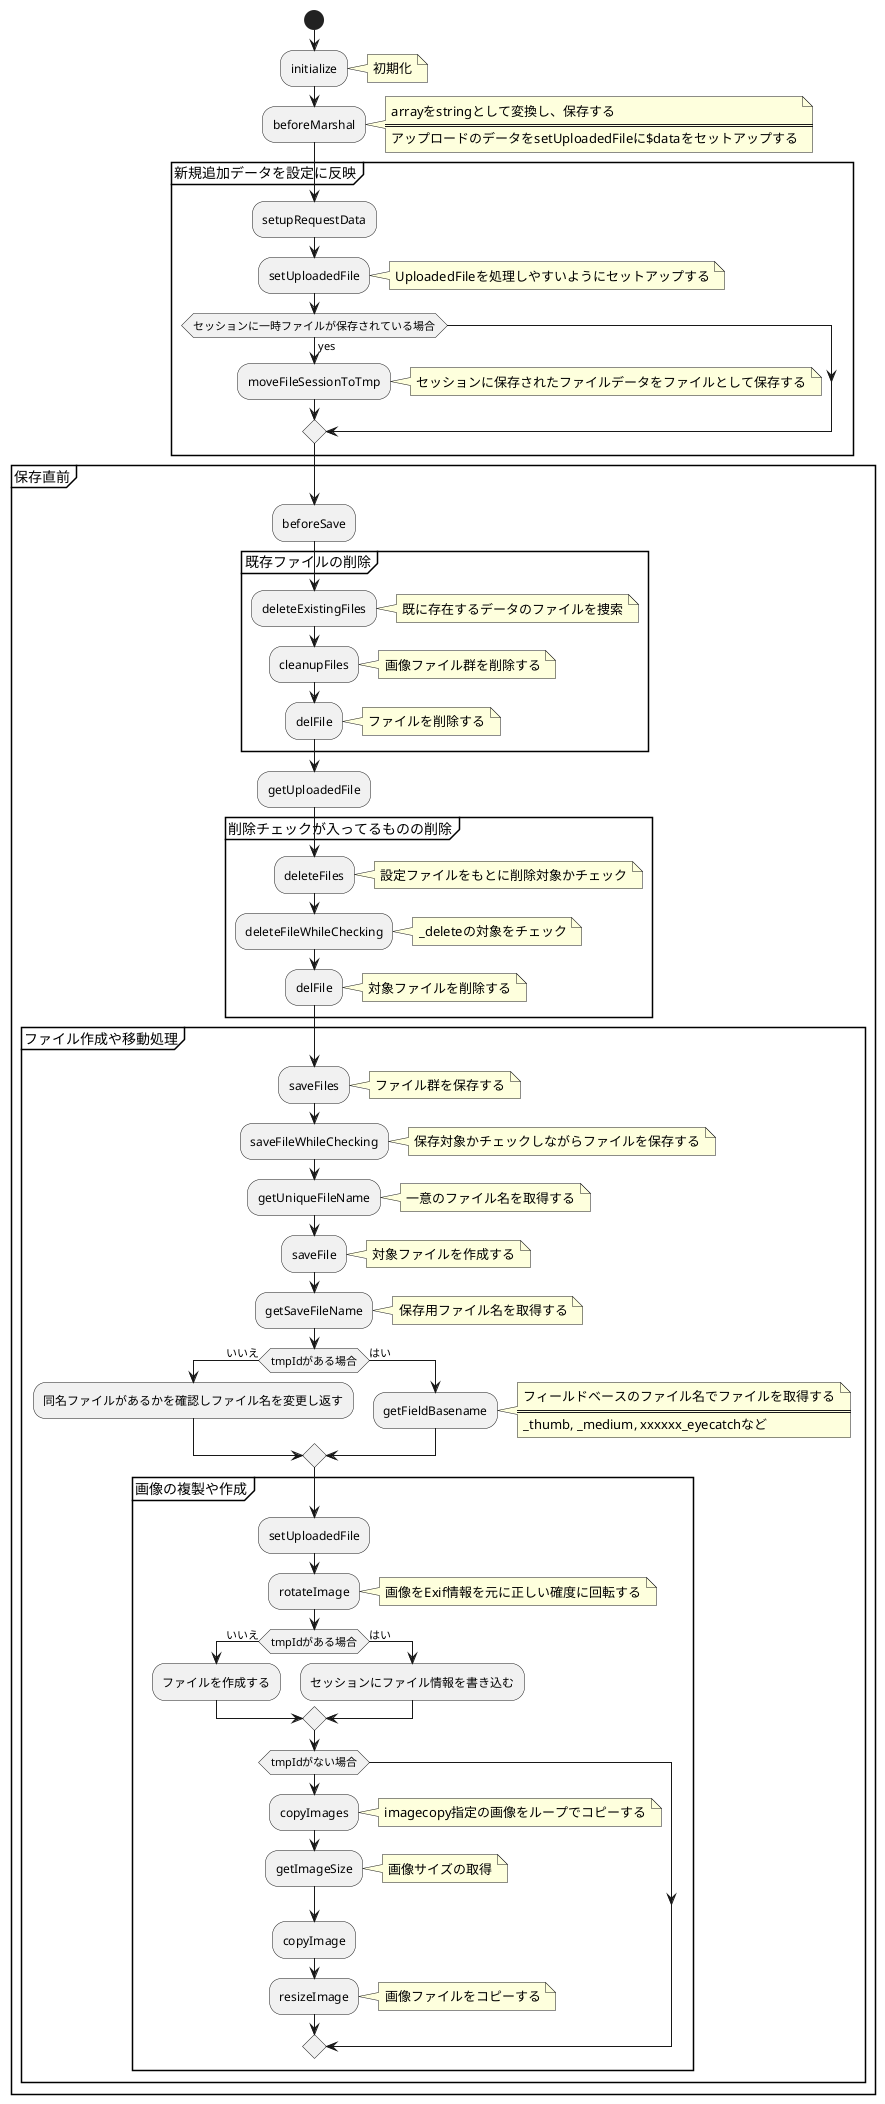@startuml

start
:initialize;
note right
    初期化
end note
:beforeMarshal;
note right
    arrayをstringとして変換し、保存する
    ====
    アップロードのデータをsetUploadedFileに$dataをセットアップする
end note
group 新規追加データを設定に反映
:setupRequestData;
:setUploadedFile;
note right
    UploadedFileを処理しやすいようにセットアップする
end note
if (セッションに一時ファイルが保存されている場合) then (yes)
    :moveFileSessionToTmp;
    note right
    セッションに保存されたファイルデータをファイルとして保存する
    end note
endif
end group
group 保存直前
:beforeSave;
group 既存ファイルの削除
:deleteExistingFiles;
note right
    既に存在するデータのファイルを捜索
end note
:cleanupFiles;
note right
    画像ファイル群を削除する
end note
:delFile;
note right
    ファイルを削除する
end note
end group
:getUploadedFile;
group 削除チェックが入ってるものの削除
:deleteFiles;
note right
    設定ファイルをもとに削除対象かチェック
end note
:deleteFileWhileChecking;
note right
    _deleteの対象をチェック
end note
:delFile;
note right
    対象ファイルを削除する
end note
end group
group ファイル作成や移動処理
:saveFiles;
note right
    ファイル群を保存する
end note
:saveFileWhileChecking;
note right
    保存対象かチェックしながらファイルを保存する
end note
:getUniqueFileName;
note right
    一意のファイル名を取得する
end note
:saveFile;
note right
    対象ファイルを作成する
end note
:getSaveFileName;
note right
    保存用ファイル名を取得する
end note
if (tmpIdがある場合) then (いいえ)
    :同名ファイルがあるかを確認しファイル名を変更し返す;
else (はい)
    :getFieldBasename;
    note right
        フィールドベースのファイル名でファイルを取得する
        ====
        _thumb, _medium, xxxxxx_eyecatchなど
    end note
endif
group 画像の複製や作成
:setUploadedFile;
:rotateImage;
note right
    画像をExif情報を元に正しい確度に回転する
end note
if (tmpIdがある場合) then (いいえ)
    :ファイルを作成する;
else (はい)
    :セッションにファイル情報を書き込む;
endif
if (tmpIdがない場合)
    :copyImages;
    note right
        imagecopy指定の画像をループでコピーする
    end note
    :getImageSize;
    note right
        画像サイズの取得
    end note
    :copyImage;
    :resizeImage;
    note right
        画像ファイルをコピーする
    end note
endif
end group
end group
end group
@enduml
